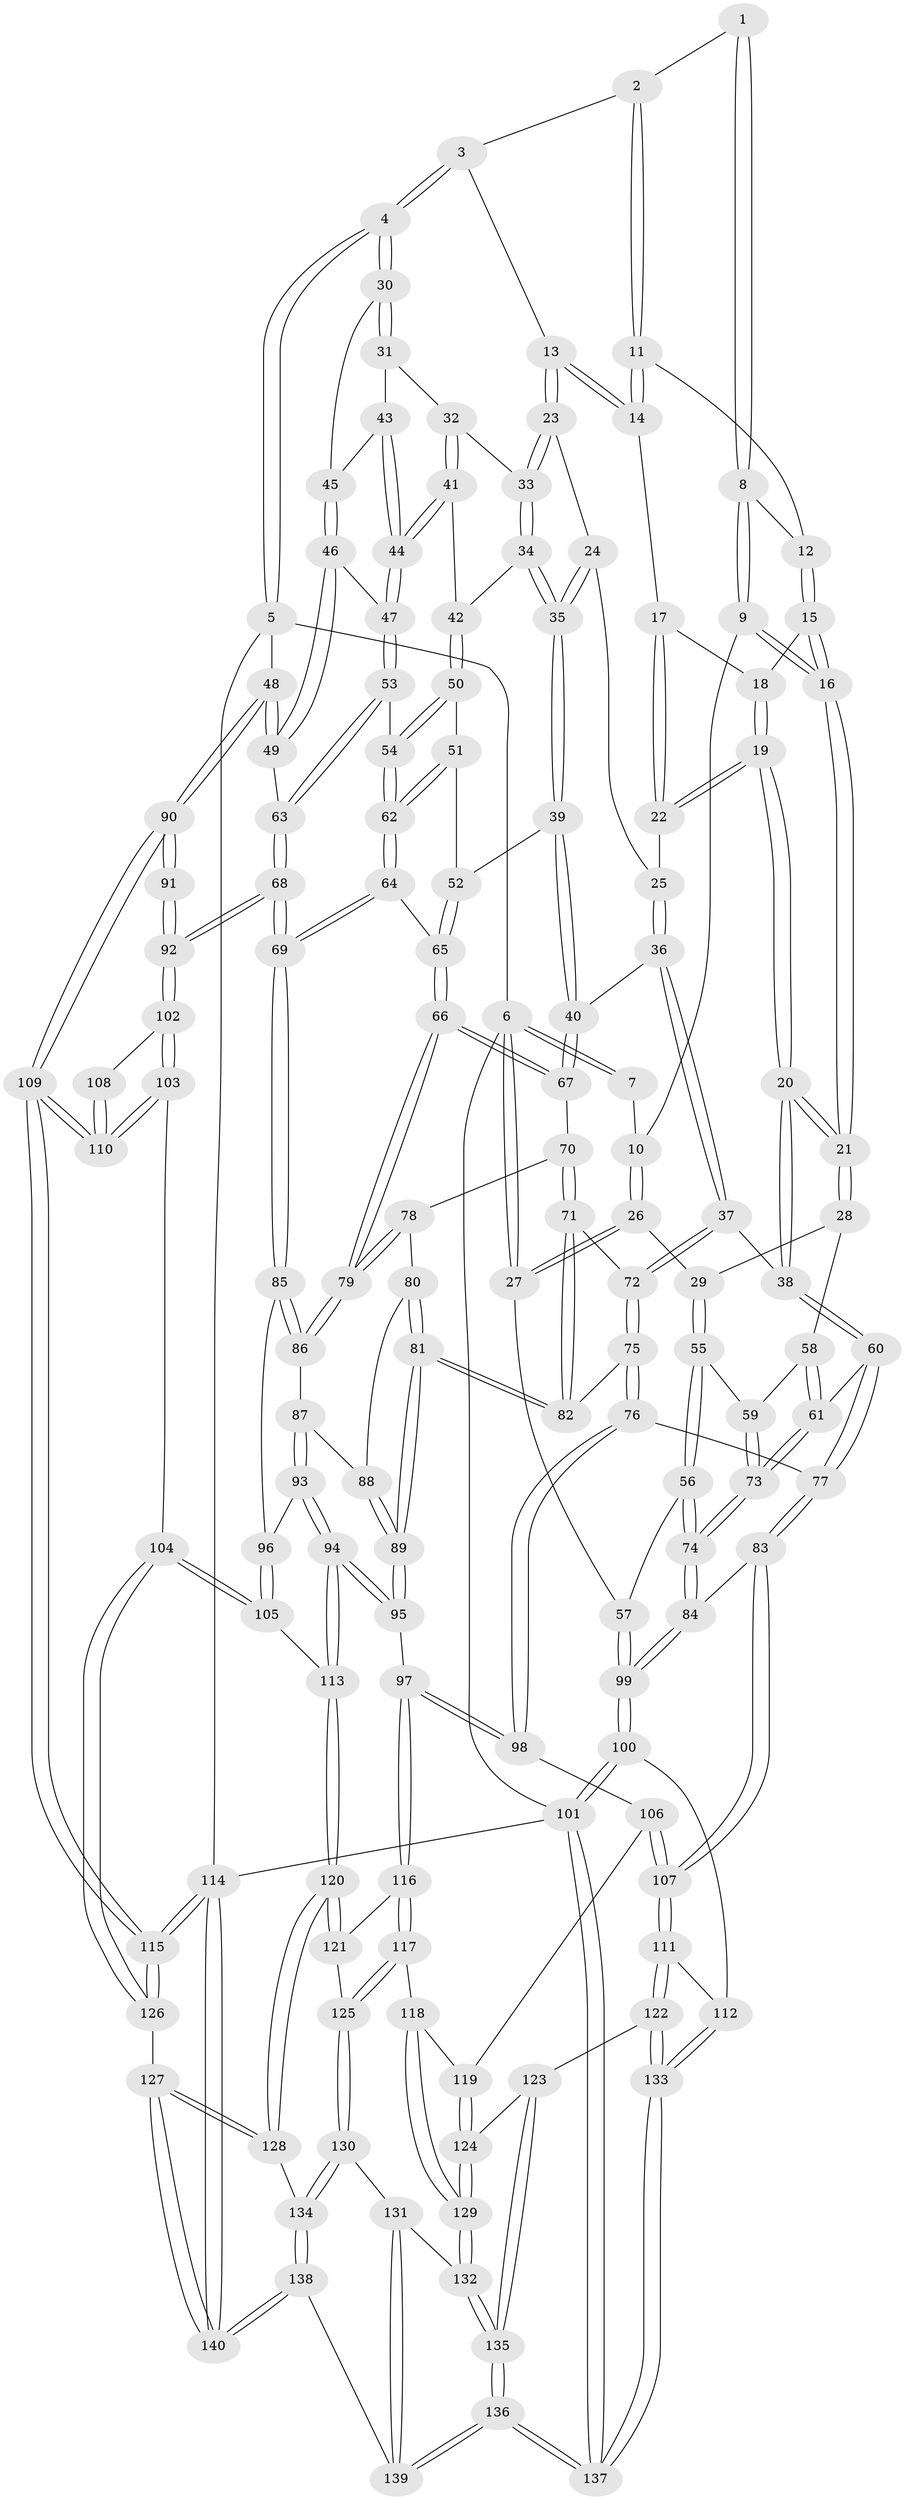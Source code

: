 // Generated by graph-tools (version 1.1) at 2025/17/03/09/25 04:17:20]
// undirected, 140 vertices, 347 edges
graph export_dot {
graph [start="1"]
  node [color=gray90,style=filled];
  1 [pos="+0.4223881910077405+0"];
  2 [pos="+0.42567788124769257+0"];
  3 [pos="+0.7756281152865878+0"];
  4 [pos="+1+0"];
  5 [pos="+1+0"];
  6 [pos="+0+0"];
  7 [pos="+0.17158443799802378+0"];
  8 [pos="+0.340749656328512+0.05032081375370365"];
  9 [pos="+0.24136927105636796+0.11160103938014522"];
  10 [pos="+0.23558177682332082+0.1074754366757209"];
  11 [pos="+0.482063851073443+3.715636080435419e-05"];
  12 [pos="+0.402967351963391+0.09989706013850141"];
  13 [pos="+0.582700117720867+0.11722327004123989"];
  14 [pos="+0.5531742196320586+0.10754210165090118"];
  15 [pos="+0.40651857003951153+0.10989712928320938"];
  16 [pos="+0.2765749715180622+0.2095310556430065"];
  17 [pos="+0.5125401126342239+0.1256195235338333"];
  18 [pos="+0.4100500517943711+0.1129786014304991"];
  19 [pos="+0.4211694228511781+0.21729454844180526"];
  20 [pos="+0.3561122827441034+0.3251334123883022"];
  21 [pos="+0.2843428010045239+0.2740646750758413"];
  22 [pos="+0.46561619211243893+0.18861551775593524"];
  23 [pos="+0.5828591145907738+0.11742480200515697"];
  24 [pos="+0.5325093799926836+0.21063427802769108"];
  25 [pos="+0.5127922964000237+0.2218278674871034"];
  26 [pos="+0+0.10812133812322072"];
  27 [pos="+0+0.018414475349967957"];
  28 [pos="+0.16545322455080458+0.30121508180601275"];
  29 [pos="+0.15480210067286165+0.29762803077538935"];
  30 [pos="+1+0"];
  31 [pos="+0.9033482852751307+0.067771684046295"];
  32 [pos="+0.8256167417229118+0.1237879859480295"];
  33 [pos="+0.6326033991633946+0.1542761265239727"];
  34 [pos="+0.631635445572683+0.2614256826710619"];
  35 [pos="+0.5799867595825385+0.31552625093580994"];
  36 [pos="+0.4515694678251371+0.3605640147372203"];
  37 [pos="+0.3825753881056426+0.35220872964907096"];
  38 [pos="+0.3675814096882094+0.34251654995142455"];
  39 [pos="+0.5634300986333323+0.340290847187469"];
  40 [pos="+0.49307070897746524+0.3721913103233982"];
  41 [pos="+0.7546913993228739+0.3005260228042842"];
  42 [pos="+0.7494306797254998+0.302898010912316"];
  43 [pos="+0.8506044354495671+0.28996769866129773"];
  44 [pos="+0.8013011907842427+0.3287939259010063"];
  45 [pos="+0.902733698497983+0.31850726624078823"];
  46 [pos="+0.8973058956408219+0.36331587851850927"];
  47 [pos="+0.8348941095376112+0.36149275912974393"];
  48 [pos="+1+0.485365222482886"];
  49 [pos="+0.9852821437168953+0.4451086791812164"];
  50 [pos="+0.7228104857080592+0.3600753852736777"];
  51 [pos="+0.6535200949613185+0.38049868691975414"];
  52 [pos="+0.6419446188868656+0.38301947909772033"];
  53 [pos="+0.817273741091627+0.397641713329301"];
  54 [pos="+0.739253166796502+0.4127883924008861"];
  55 [pos="+0.010444242622349886+0.4045192269001214"];
  56 [pos="+0+0.3806978052021178"];
  57 [pos="+0+0.36077345392209353"];
  58 [pos="+0.15839780925796462+0.34679871788712674"];
  59 [pos="+0.07478845246943233+0.44842923893508024"];
  60 [pos="+0.24103686391601287+0.4726286308157765"];
  61 [pos="+0.17914107916412328+0.4663123114777278"];
  62 [pos="+0.733048612696452+0.4529151675724893"];
  63 [pos="+0.8237246636254886+0.5073357966187646"];
  64 [pos="+0.7307524799543089+0.47744613285627435"];
  65 [pos="+0.6625346343673872+0.47139899141187247"];
  66 [pos="+0.6234419493322767+0.4959093332131255"];
  67 [pos="+0.500392617780056+0.3888233867422846"];
  68 [pos="+0.7917892731606236+0.5370923015805321"];
  69 [pos="+0.7884424242233384+0.5365764376199761"];
  70 [pos="+0.5056608213404354+0.47505408413290257"];
  71 [pos="+0.450851090591922+0.548053616343392"];
  72 [pos="+0.38229156488275007+0.3850743791104153"];
  73 [pos="+0.11126882184465413+0.5071122955938842"];
  74 [pos="+0.09924477939592317+0.5530976420365039"];
  75 [pos="+0.35523437223734633+0.5538329329980901"];
  76 [pos="+0.29526543780801795+0.601225838418776"];
  77 [pos="+0.27242997493291665+0.5946462111056678"];
  78 [pos="+0.5171839155906337+0.4973176951634137"];
  79 [pos="+0.6093440464815394+0.5458569282934174"];
  80 [pos="+0.5167599415065252+0.5358650633124702"];
  81 [pos="+0.4482978476463903+0.5778388659054889"];
  82 [pos="+0.44642964215125963+0.575545831101601"];
  83 [pos="+0.16028035623017567+0.6340016249771488"];
  84 [pos="+0.09596524029066818+0.5754941014589244"];
  85 [pos="+0.7779261724891893+0.5435934684758117"];
  86 [pos="+0.6094187945616053+0.5505070662450468"];
  87 [pos="+0.6070967153545364+0.5602880428990298"];
  88 [pos="+0.5309911077925324+0.552788666479221"];
  89 [pos="+0.47933660848340626+0.6456241227565205"];
  90 [pos="+1+0.4907010669722655"];
  91 [pos="+1+0.5285997201888312"];
  92 [pos="+0.8234177969248985+0.5903681340679124"];
  93 [pos="+0.6129761118023559+0.6472407413097325"];
  94 [pos="+0.6008836693149001+0.6794997710787164"];
  95 [pos="+0.4805283415174378+0.6501942190087371"];
  96 [pos="+0.7334769166668018+0.5858910578340528"];
  97 [pos="+0.41595784004344305+0.7000928625855841"];
  98 [pos="+0.34344829427966483+0.6864152720929706"];
  99 [pos="+0+0.6664940392426582"];
  100 [pos="+0+0.8223495690567991"];
  101 [pos="+0+1"];
  102 [pos="+0.8515772387907125+0.6831647132265829"];
  103 [pos="+0.8369094956945493+0.7260139671385066"];
  104 [pos="+0.7810125927626164+0.7769114923216849"];
  105 [pos="+0.7370963710608559+0.7472897242110516"];
  106 [pos="+0.33981004831056266+0.6912724402623612"];
  107 [pos="+0.15344510252574164+0.7478494651714835"];
  108 [pos="+0.9383355096293504+0.6508135373978218"];
  109 [pos="+1+1"];
  110 [pos="+1+0.8032845250385056"];
  111 [pos="+0.14965065065120492+0.7611584768324211"];
  112 [pos="+0.1063283090766294+0.7686833396867905"];
  113 [pos="+0.6034453657337528+0.6851511056842724"];
  114 [pos="+1+1"];
  115 [pos="+1+1"];
  116 [pos="+0.4251059883884+0.7388013727353695"];
  117 [pos="+0.36608395968934354+0.8160191341948582"];
  118 [pos="+0.35414081120426577+0.8203128067872858"];
  119 [pos="+0.31565155267599687+0.7568784982045583"];
  120 [pos="+0.5570764182812005+0.8061922348102805"];
  121 [pos="+0.4549925776899321+0.7802965216226386"];
  122 [pos="+0.1646146363923577+0.7814683381475638"];
  123 [pos="+0.20360316515223117+0.8064722598905667"];
  124 [pos="+0.23093982649403594+0.8079289344537053"];
  125 [pos="+0.43204895708824487+0.8411139986403889"];
  126 [pos="+0.7791991419497374+0.802870830667833"];
  127 [pos="+0.7017922624581727+0.9611470361244199"];
  128 [pos="+0.570134748737513+0.8756013946333181"];
  129 [pos="+0.3272740411491856+0.8727047972154373"];
  130 [pos="+0.4451612757336461+0.9041879905102618"];
  131 [pos="+0.42966103391304333+0.911235201044658"];
  132 [pos="+0.3358265879047815+0.909036579536272"];
  133 [pos="+0.04630938453551622+1"];
  134 [pos="+0.4854344161809459+0.910344780894041"];
  135 [pos="+0.23679772086675335+1"];
  136 [pos="+0.15188563338272643+1"];
  137 [pos="+0+1"];
  138 [pos="+0.5116660037969417+1"];
  139 [pos="+0.3770366435846534+1"];
  140 [pos="+0.7587237857127763+1"];
  1 -- 2;
  1 -- 8;
  1 -- 8;
  2 -- 3;
  2 -- 11;
  2 -- 11;
  3 -- 4;
  3 -- 4;
  3 -- 13;
  4 -- 5;
  4 -- 5;
  4 -- 30;
  4 -- 30;
  5 -- 6;
  5 -- 48;
  5 -- 114;
  6 -- 7;
  6 -- 7;
  6 -- 27;
  6 -- 27;
  6 -- 101;
  7 -- 10;
  8 -- 9;
  8 -- 9;
  8 -- 12;
  9 -- 10;
  9 -- 16;
  9 -- 16;
  10 -- 26;
  10 -- 26;
  11 -- 12;
  11 -- 14;
  11 -- 14;
  12 -- 15;
  12 -- 15;
  13 -- 14;
  13 -- 14;
  13 -- 23;
  13 -- 23;
  14 -- 17;
  15 -- 16;
  15 -- 16;
  15 -- 18;
  16 -- 21;
  16 -- 21;
  17 -- 18;
  17 -- 22;
  17 -- 22;
  18 -- 19;
  18 -- 19;
  19 -- 20;
  19 -- 20;
  19 -- 22;
  19 -- 22;
  20 -- 21;
  20 -- 21;
  20 -- 38;
  20 -- 38;
  21 -- 28;
  21 -- 28;
  22 -- 25;
  23 -- 24;
  23 -- 33;
  23 -- 33;
  24 -- 25;
  24 -- 35;
  24 -- 35;
  25 -- 36;
  25 -- 36;
  26 -- 27;
  26 -- 27;
  26 -- 29;
  27 -- 57;
  28 -- 29;
  28 -- 58;
  29 -- 55;
  29 -- 55;
  30 -- 31;
  30 -- 31;
  30 -- 45;
  31 -- 32;
  31 -- 43;
  32 -- 33;
  32 -- 41;
  32 -- 41;
  33 -- 34;
  33 -- 34;
  34 -- 35;
  34 -- 35;
  34 -- 42;
  35 -- 39;
  35 -- 39;
  36 -- 37;
  36 -- 37;
  36 -- 40;
  37 -- 38;
  37 -- 72;
  37 -- 72;
  38 -- 60;
  38 -- 60;
  39 -- 40;
  39 -- 40;
  39 -- 52;
  40 -- 67;
  40 -- 67;
  41 -- 42;
  41 -- 44;
  41 -- 44;
  42 -- 50;
  42 -- 50;
  43 -- 44;
  43 -- 44;
  43 -- 45;
  44 -- 47;
  44 -- 47;
  45 -- 46;
  45 -- 46;
  46 -- 47;
  46 -- 49;
  46 -- 49;
  47 -- 53;
  47 -- 53;
  48 -- 49;
  48 -- 49;
  48 -- 90;
  48 -- 90;
  49 -- 63;
  50 -- 51;
  50 -- 54;
  50 -- 54;
  51 -- 52;
  51 -- 62;
  51 -- 62;
  52 -- 65;
  52 -- 65;
  53 -- 54;
  53 -- 63;
  53 -- 63;
  54 -- 62;
  54 -- 62;
  55 -- 56;
  55 -- 56;
  55 -- 59;
  56 -- 57;
  56 -- 74;
  56 -- 74;
  57 -- 99;
  57 -- 99;
  58 -- 59;
  58 -- 61;
  58 -- 61;
  59 -- 73;
  59 -- 73;
  60 -- 61;
  60 -- 77;
  60 -- 77;
  61 -- 73;
  61 -- 73;
  62 -- 64;
  62 -- 64;
  63 -- 68;
  63 -- 68;
  64 -- 65;
  64 -- 69;
  64 -- 69;
  65 -- 66;
  65 -- 66;
  66 -- 67;
  66 -- 67;
  66 -- 79;
  66 -- 79;
  67 -- 70;
  68 -- 69;
  68 -- 69;
  68 -- 92;
  68 -- 92;
  69 -- 85;
  69 -- 85;
  70 -- 71;
  70 -- 71;
  70 -- 78;
  71 -- 72;
  71 -- 82;
  71 -- 82;
  72 -- 75;
  72 -- 75;
  73 -- 74;
  73 -- 74;
  74 -- 84;
  74 -- 84;
  75 -- 76;
  75 -- 76;
  75 -- 82;
  76 -- 77;
  76 -- 98;
  76 -- 98;
  77 -- 83;
  77 -- 83;
  78 -- 79;
  78 -- 79;
  78 -- 80;
  79 -- 86;
  79 -- 86;
  80 -- 81;
  80 -- 81;
  80 -- 88;
  81 -- 82;
  81 -- 82;
  81 -- 89;
  81 -- 89;
  83 -- 84;
  83 -- 107;
  83 -- 107;
  84 -- 99;
  84 -- 99;
  85 -- 86;
  85 -- 86;
  85 -- 96;
  86 -- 87;
  87 -- 88;
  87 -- 93;
  87 -- 93;
  88 -- 89;
  88 -- 89;
  89 -- 95;
  89 -- 95;
  90 -- 91;
  90 -- 91;
  90 -- 109;
  90 -- 109;
  91 -- 92;
  91 -- 92;
  92 -- 102;
  92 -- 102;
  93 -- 94;
  93 -- 94;
  93 -- 96;
  94 -- 95;
  94 -- 95;
  94 -- 113;
  94 -- 113;
  95 -- 97;
  96 -- 105;
  96 -- 105;
  97 -- 98;
  97 -- 98;
  97 -- 116;
  97 -- 116;
  98 -- 106;
  99 -- 100;
  99 -- 100;
  100 -- 101;
  100 -- 101;
  100 -- 112;
  101 -- 137;
  101 -- 137;
  101 -- 114;
  102 -- 103;
  102 -- 103;
  102 -- 108;
  103 -- 104;
  103 -- 110;
  103 -- 110;
  104 -- 105;
  104 -- 105;
  104 -- 126;
  104 -- 126;
  105 -- 113;
  106 -- 107;
  106 -- 107;
  106 -- 119;
  107 -- 111;
  107 -- 111;
  108 -- 110;
  108 -- 110;
  109 -- 110;
  109 -- 110;
  109 -- 115;
  109 -- 115;
  111 -- 112;
  111 -- 122;
  111 -- 122;
  112 -- 133;
  112 -- 133;
  113 -- 120;
  113 -- 120;
  114 -- 115;
  114 -- 115;
  114 -- 140;
  114 -- 140;
  115 -- 126;
  115 -- 126;
  116 -- 117;
  116 -- 117;
  116 -- 121;
  117 -- 118;
  117 -- 125;
  117 -- 125;
  118 -- 119;
  118 -- 129;
  118 -- 129;
  119 -- 124;
  119 -- 124;
  120 -- 121;
  120 -- 121;
  120 -- 128;
  120 -- 128;
  121 -- 125;
  122 -- 123;
  122 -- 133;
  122 -- 133;
  123 -- 124;
  123 -- 135;
  123 -- 135;
  124 -- 129;
  124 -- 129;
  125 -- 130;
  125 -- 130;
  126 -- 127;
  127 -- 128;
  127 -- 128;
  127 -- 140;
  127 -- 140;
  128 -- 134;
  129 -- 132;
  129 -- 132;
  130 -- 131;
  130 -- 134;
  130 -- 134;
  131 -- 132;
  131 -- 139;
  131 -- 139;
  132 -- 135;
  132 -- 135;
  133 -- 137;
  133 -- 137;
  134 -- 138;
  134 -- 138;
  135 -- 136;
  135 -- 136;
  136 -- 137;
  136 -- 137;
  136 -- 139;
  136 -- 139;
  138 -- 139;
  138 -- 140;
  138 -- 140;
}

